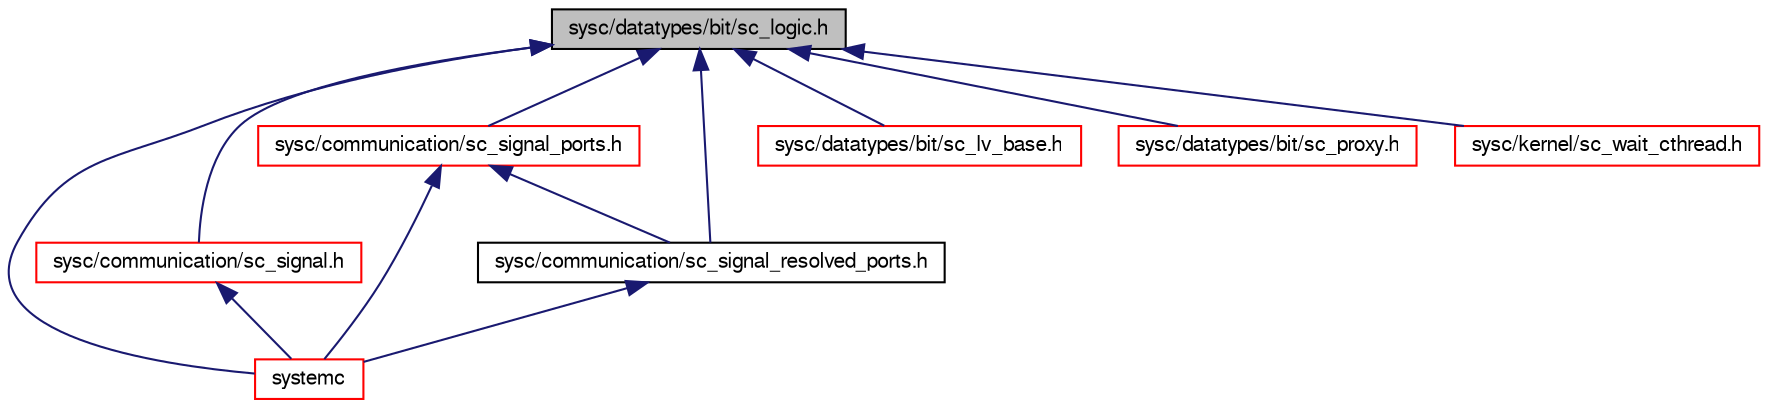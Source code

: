 digraph G
{
  edge [fontname="FreeSans",fontsize="10",labelfontname="FreeSans",labelfontsize="10"];
  node [fontname="FreeSans",fontsize="10",shape=record];
  Node1 [label="sysc/datatypes/bit/sc_logic.h",height=0.2,width=0.4,color="black", fillcolor="grey75", style="filled" fontcolor="black"];
  Node1 -> Node2 [dir=back,color="midnightblue",fontsize="10",style="solid",fontname="FreeSans"];
  Node2 [label="systemc",height=0.2,width=0.4,color="red", fillcolor="white", style="filled",URL="$a00402.html"];
  Node1 -> Node3 [dir=back,color="midnightblue",fontsize="10",style="solid",fontname="FreeSans"];
  Node3 [label="sysc/communication/sc_signal.h",height=0.2,width=0.4,color="red", fillcolor="white", style="filled",URL="$a00288.html"];
  Node3 -> Node2 [dir=back,color="midnightblue",fontsize="10",style="solid",fontname="FreeSans"];
  Node1 -> Node4 [dir=back,color="midnightblue",fontsize="10",style="solid",fontname="FreeSans"];
  Node4 [label="sysc/communication/sc_signal_ports.h",height=0.2,width=0.4,color="red", fillcolor="white", style="filled",URL="$a00290.html"];
  Node4 -> Node2 [dir=back,color="midnightblue",fontsize="10",style="solid",fontname="FreeSans"];
  Node4 -> Node5 [dir=back,color="midnightblue",fontsize="10",style="solid",fontname="FreeSans"];
  Node5 [label="sysc/communication/sc_signal_resolved_ports.h",height=0.2,width=0.4,color="black", fillcolor="white", style="filled",URL="$a00292.html"];
  Node5 -> Node2 [dir=back,color="midnightblue",fontsize="10",style="solid",fontname="FreeSans"];
  Node1 -> Node5 [dir=back,color="midnightblue",fontsize="10",style="solid",fontname="FreeSans"];
  Node1 -> Node6 [dir=back,color="midnightblue",fontsize="10",style="solid",fontname="FreeSans"];
  Node6 [label="sysc/datatypes/bit/sc_lv_base.h",height=0.2,width=0.4,color="red", fillcolor="white", style="filled",URL="$a00303.html"];
  Node1 -> Node7 [dir=back,color="midnightblue",fontsize="10",style="solid",fontname="FreeSans"];
  Node7 [label="sysc/datatypes/bit/sc_proxy.h",height=0.2,width=0.4,color="red", fillcolor="white", style="filled",URL="$a00304.html"];
  Node1 -> Node8 [dir=back,color="midnightblue",fontsize="10",style="solid",fontname="FreeSans"];
  Node8 [label="sysc/kernel/sc_wait_cthread.h",height=0.2,width=0.4,color="red", fillcolor="white", style="filled",URL="$a00381.html"];
}
